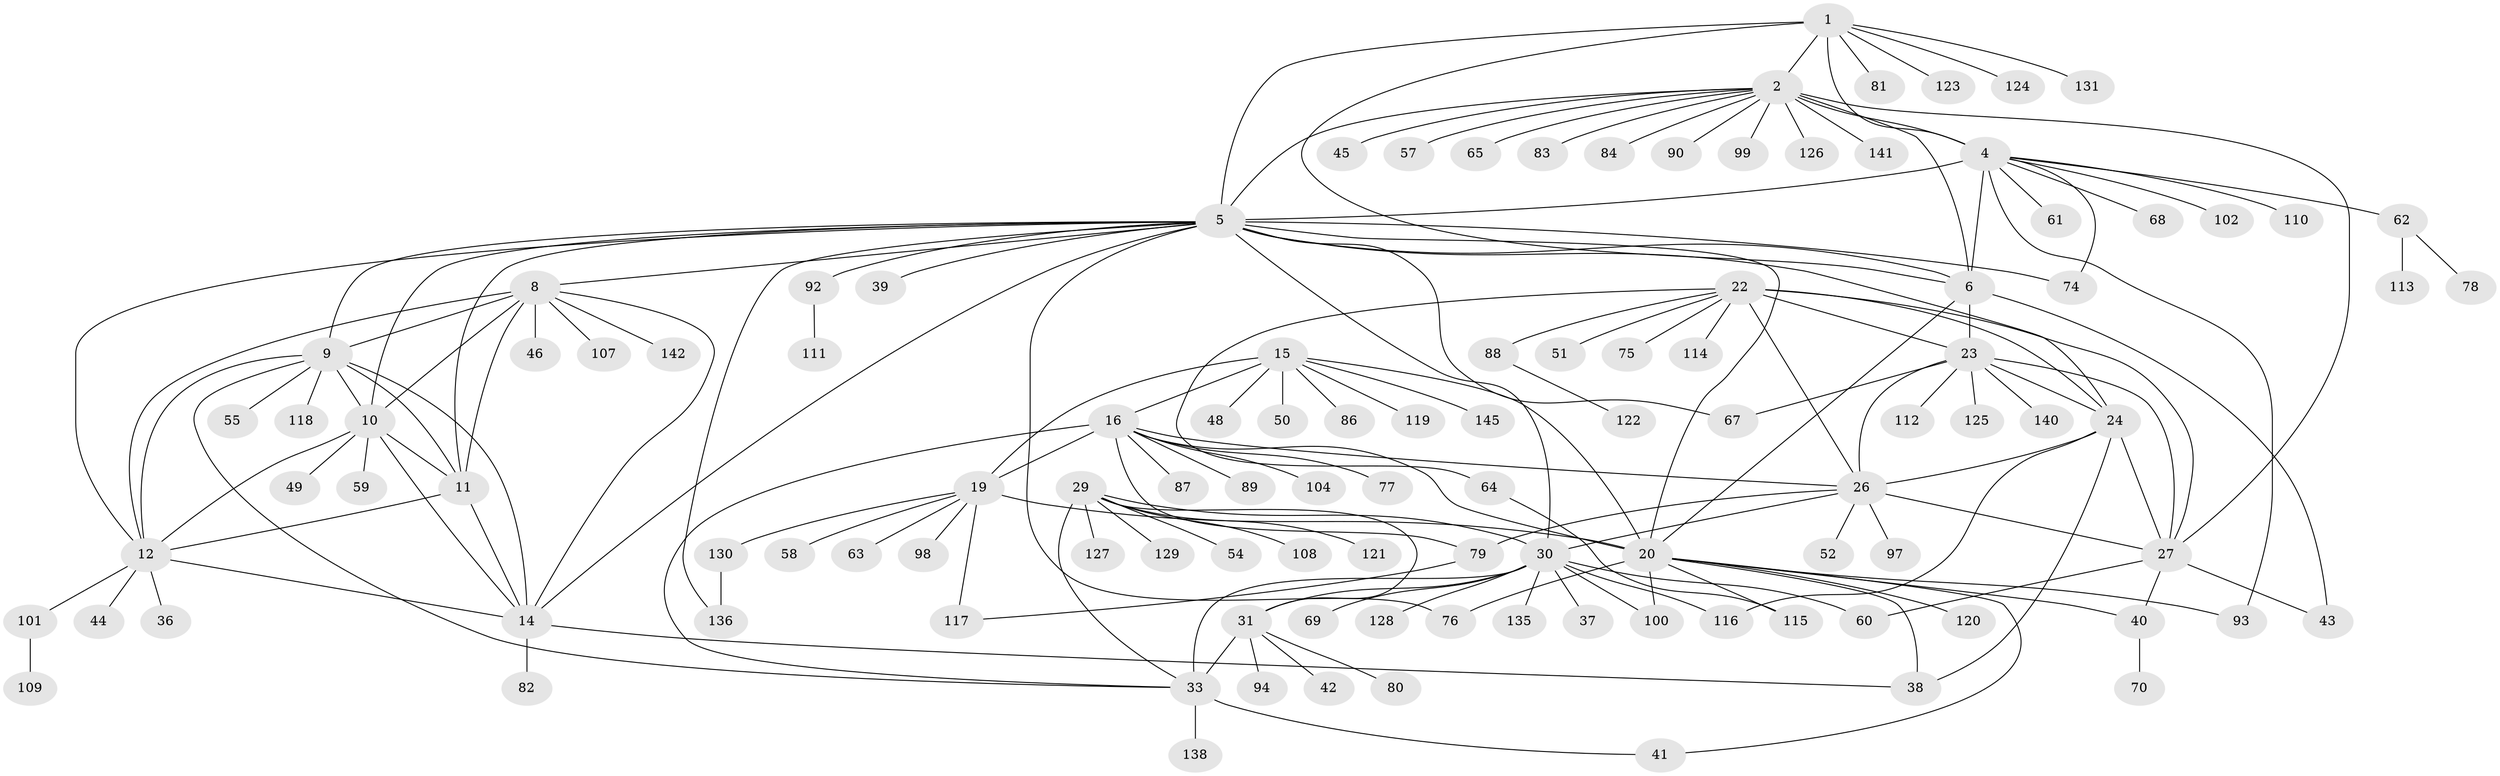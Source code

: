 // original degree distribution, {11: 0.04827586206896552, 10: 0.06206896551724138, 9: 0.034482758620689655, 7: 0.020689655172413793, 14: 0.006896551724137931, 8: 0.041379310344827586, 12: 0.006896551724137931, 6: 0.013793103448275862, 17: 0.006896551724137931, 1: 0.5379310344827586, 3: 0.027586206896551724, 4: 0.013793103448275862, 2: 0.1793103448275862}
// Generated by graph-tools (version 1.1) at 2025/11/02/27/25 16:11:30]
// undirected, 113 vertices, 168 edges
graph export_dot {
graph [start="1"]
  node [color=gray90,style=filled];
  1 [super="+53"];
  2 [super="+3"];
  4 [super="+7"];
  5 [super="+13"];
  6 [super="+96"];
  8 [super="+103"];
  9;
  10 [super="+105"];
  11 [super="+66"];
  12 [super="+134"];
  14;
  15 [super="+18"];
  16 [super="+17"];
  19 [super="+144"];
  20 [super="+21"];
  22 [super="+25"];
  23 [super="+56"];
  24 [super="+132"];
  26;
  27 [super="+28"];
  29 [super="+72"];
  30 [super="+35"];
  31 [super="+32"];
  33 [super="+34"];
  36;
  37;
  38 [super="+106"];
  39;
  40 [super="+91"];
  41 [super="+47"];
  42 [super="+85"];
  43;
  44;
  45;
  46;
  48;
  49;
  50;
  51;
  52;
  54;
  55;
  57;
  58;
  59;
  60;
  61;
  62 [super="+73"];
  63;
  64;
  65;
  67 [super="+71"];
  68;
  69;
  70;
  74;
  75;
  76;
  77;
  78;
  79;
  80;
  81;
  82 [super="+95"];
  83;
  84;
  86;
  87;
  88;
  89;
  90;
  92;
  93;
  94;
  97;
  98 [super="+133"];
  99;
  100;
  101;
  102;
  104;
  107;
  108;
  109;
  110;
  111;
  112;
  113;
  114;
  115 [super="+139"];
  116;
  117;
  118;
  119;
  120;
  121 [super="+137"];
  122;
  123 [super="+143"];
  124;
  125;
  126;
  127;
  128;
  129;
  130;
  131;
  135;
  136;
  138;
  140;
  141;
  142;
  145;
  1 -- 2 [weight=2];
  1 -- 4 [weight=2];
  1 -- 5;
  1 -- 6;
  1 -- 81;
  1 -- 123;
  1 -- 124;
  1 -- 131;
  2 -- 4 [weight=4];
  2 -- 5 [weight=2];
  2 -- 6 [weight=2];
  2 -- 27;
  2 -- 65;
  2 -- 83;
  2 -- 84;
  2 -- 141;
  2 -- 99;
  2 -- 45;
  2 -- 57;
  2 -- 90;
  2 -- 126;
  4 -- 5 [weight=2];
  4 -- 6 [weight=2];
  4 -- 61;
  4 -- 62;
  4 -- 74;
  4 -- 110;
  4 -- 68;
  4 -- 102;
  4 -- 93;
  5 -- 6;
  5 -- 39;
  5 -- 8;
  5 -- 9;
  5 -- 10;
  5 -- 11;
  5 -- 12;
  5 -- 136;
  5 -- 74;
  5 -- 76;
  5 -- 14;
  5 -- 24;
  5 -- 92;
  5 -- 20;
  5 -- 30;
  5 -- 67;
  6 -- 43;
  6 -- 20;
  6 -- 23;
  8 -- 9;
  8 -- 10;
  8 -- 11;
  8 -- 12;
  8 -- 14;
  8 -- 46;
  8 -- 107;
  8 -- 142;
  9 -- 10;
  9 -- 11;
  9 -- 12;
  9 -- 14;
  9 -- 33;
  9 -- 55;
  9 -- 118;
  10 -- 11;
  10 -- 12;
  10 -- 14;
  10 -- 49;
  10 -- 59;
  11 -- 12;
  11 -- 14;
  12 -- 14;
  12 -- 36;
  12 -- 44;
  12 -- 101;
  14 -- 38;
  14 -- 82;
  15 -- 16 [weight=4];
  15 -- 19 [weight=2];
  15 -- 20 [weight=4];
  15 -- 145;
  15 -- 48;
  15 -- 50;
  15 -- 86;
  15 -- 119;
  16 -- 19 [weight=2];
  16 -- 20 [weight=4];
  16 -- 33;
  16 -- 104;
  16 -- 77;
  16 -- 79;
  16 -- 87;
  16 -- 89;
  16 -- 26;
  19 -- 20 [weight=2];
  19 -- 58;
  19 -- 63;
  19 -- 98;
  19 -- 117;
  19 -- 130;
  20 -- 100;
  20 -- 38;
  20 -- 40;
  20 -- 41;
  20 -- 76;
  20 -- 115 [weight=2];
  20 -- 120;
  20 -- 93;
  22 -- 23 [weight=2];
  22 -- 24 [weight=2];
  22 -- 26 [weight=2];
  22 -- 27 [weight=4];
  22 -- 64;
  22 -- 88;
  22 -- 114;
  22 -- 75;
  22 -- 51;
  23 -- 24;
  23 -- 26;
  23 -- 27 [weight=2];
  23 -- 112;
  23 -- 125;
  23 -- 140;
  23 -- 67;
  24 -- 26;
  24 -- 27 [weight=2];
  24 -- 116;
  24 -- 38;
  26 -- 27 [weight=2];
  26 -- 30;
  26 -- 52;
  26 -- 79;
  26 -- 97;
  27 -- 40;
  27 -- 43;
  27 -- 60;
  29 -- 30 [weight=2];
  29 -- 31 [weight=2];
  29 -- 33 [weight=2];
  29 -- 54;
  29 -- 121;
  29 -- 127;
  29 -- 129;
  29 -- 108;
  30 -- 31 [weight=4];
  30 -- 33 [weight=4];
  30 -- 60;
  30 -- 69;
  30 -- 128;
  30 -- 100;
  30 -- 37;
  30 -- 135;
  30 -- 116;
  31 -- 33 [weight=4];
  31 -- 80;
  31 -- 42;
  31 -- 94;
  33 -- 138;
  33 -- 41;
  40 -- 70;
  62 -- 78;
  62 -- 113;
  64 -- 115;
  79 -- 117;
  88 -- 122;
  92 -- 111;
  101 -- 109;
  130 -- 136;
}
